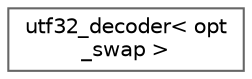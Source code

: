 digraph "类继承关系图"
{
 // INTERACTIVE_SVG=YES
 // LATEX_PDF_SIZE
  bgcolor="transparent";
  edge [fontname=Helvetica,fontsize=10,labelfontname=Helvetica,labelfontsize=10];
  node [fontname=Helvetica,fontsize=10,shape=box,height=0.2,width=0.4];
  rankdir="LR";
  Node0 [id="Node000000",label="utf32_decoder\< opt\l_swap \>",height=0.2,width=0.4,color="grey40", fillcolor="white", style="filled",URL="$d8/d73/structutf32__decoder.html",tooltip=" "];
}
